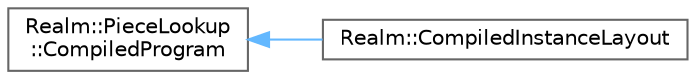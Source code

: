 digraph "Graphical Class Hierarchy"
{
 // LATEX_PDF_SIZE
  bgcolor="transparent";
  edge [fontname=Helvetica,fontsize=10,labelfontname=Helvetica,labelfontsize=10];
  node [fontname=Helvetica,fontsize=10,shape=box,height=0.2,width=0.4];
  rankdir="LR";
  Node0 [id="Node000000",label="Realm::PieceLookup\l::CompiledProgram",height=0.2,width=0.4,color="grey40", fillcolor="white", style="filled",URL="$classRealm_1_1PieceLookup_1_1CompiledProgram.html",tooltip=" "];
  Node0 -> Node1 [id="edge252_Node000000_Node000001",dir="back",color="steelblue1",style="solid",tooltip=" "];
  Node1 [id="Node000001",label="Realm::CompiledInstanceLayout",height=0.2,width=0.4,color="grey40", fillcolor="white", style="filled",URL="$classRealm_1_1CompiledInstanceLayout.html",tooltip=" "];
}
